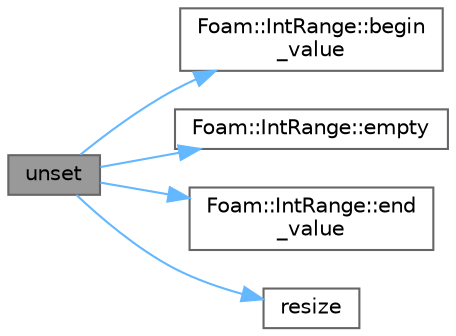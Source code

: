 digraph "unset"
{
 // LATEX_PDF_SIZE
  bgcolor="transparent";
  edge [fontname=Helvetica,fontsize=10,labelfontname=Helvetica,labelfontsize=10];
  node [fontname=Helvetica,fontsize=10,shape=box,height=0.2,width=0.4];
  rankdir="LR";
  Node1 [id="Node000001",label="unset",height=0.2,width=0.4,color="gray40", fillcolor="grey60", style="filled", fontcolor="black",tooltip=" "];
  Node1 -> Node2 [id="edge1_Node000001_Node000002",color="steelblue1",style="solid",tooltip=" "];
  Node2 [id="Node000002",label="Foam::IntRange::begin\l_value",height=0.2,width=0.4,color="grey40", fillcolor="white", style="filled",URL="$classFoam_1_1IntRange.html#ab6197f186fcac855961127763838f91c",tooltip=" "];
  Node1 -> Node3 [id="edge2_Node000001_Node000003",color="steelblue1",style="solid",tooltip=" "];
  Node3 [id="Node000003",label="Foam::IntRange::empty",height=0.2,width=0.4,color="grey40", fillcolor="white", style="filled",URL="$classFoam_1_1IntRange.html#a3f6fc5de06a318920d84f3c3742db07f",tooltip=" "];
  Node1 -> Node4 [id="edge3_Node000001_Node000004",color="steelblue1",style="solid",tooltip=" "];
  Node4 [id="Node000004",label="Foam::IntRange::end\l_value",height=0.2,width=0.4,color="grey40", fillcolor="white", style="filled",URL="$classFoam_1_1IntRange.html#ad12a7358abaf5cd6659f996758129950",tooltip=" "];
  Node1 -> Node5 [id="edge4_Node000001_Node000005",color="steelblue1",style="solid",tooltip=" "];
  Node5 [id="Node000005",label="resize",height=0.2,width=0.4,color="grey40", fillcolor="white", style="filled",URL="$convertProcessorPatches_8H.html#a32e215e3f7046aa55203ff328a34de87",tooltip=" "];
}
